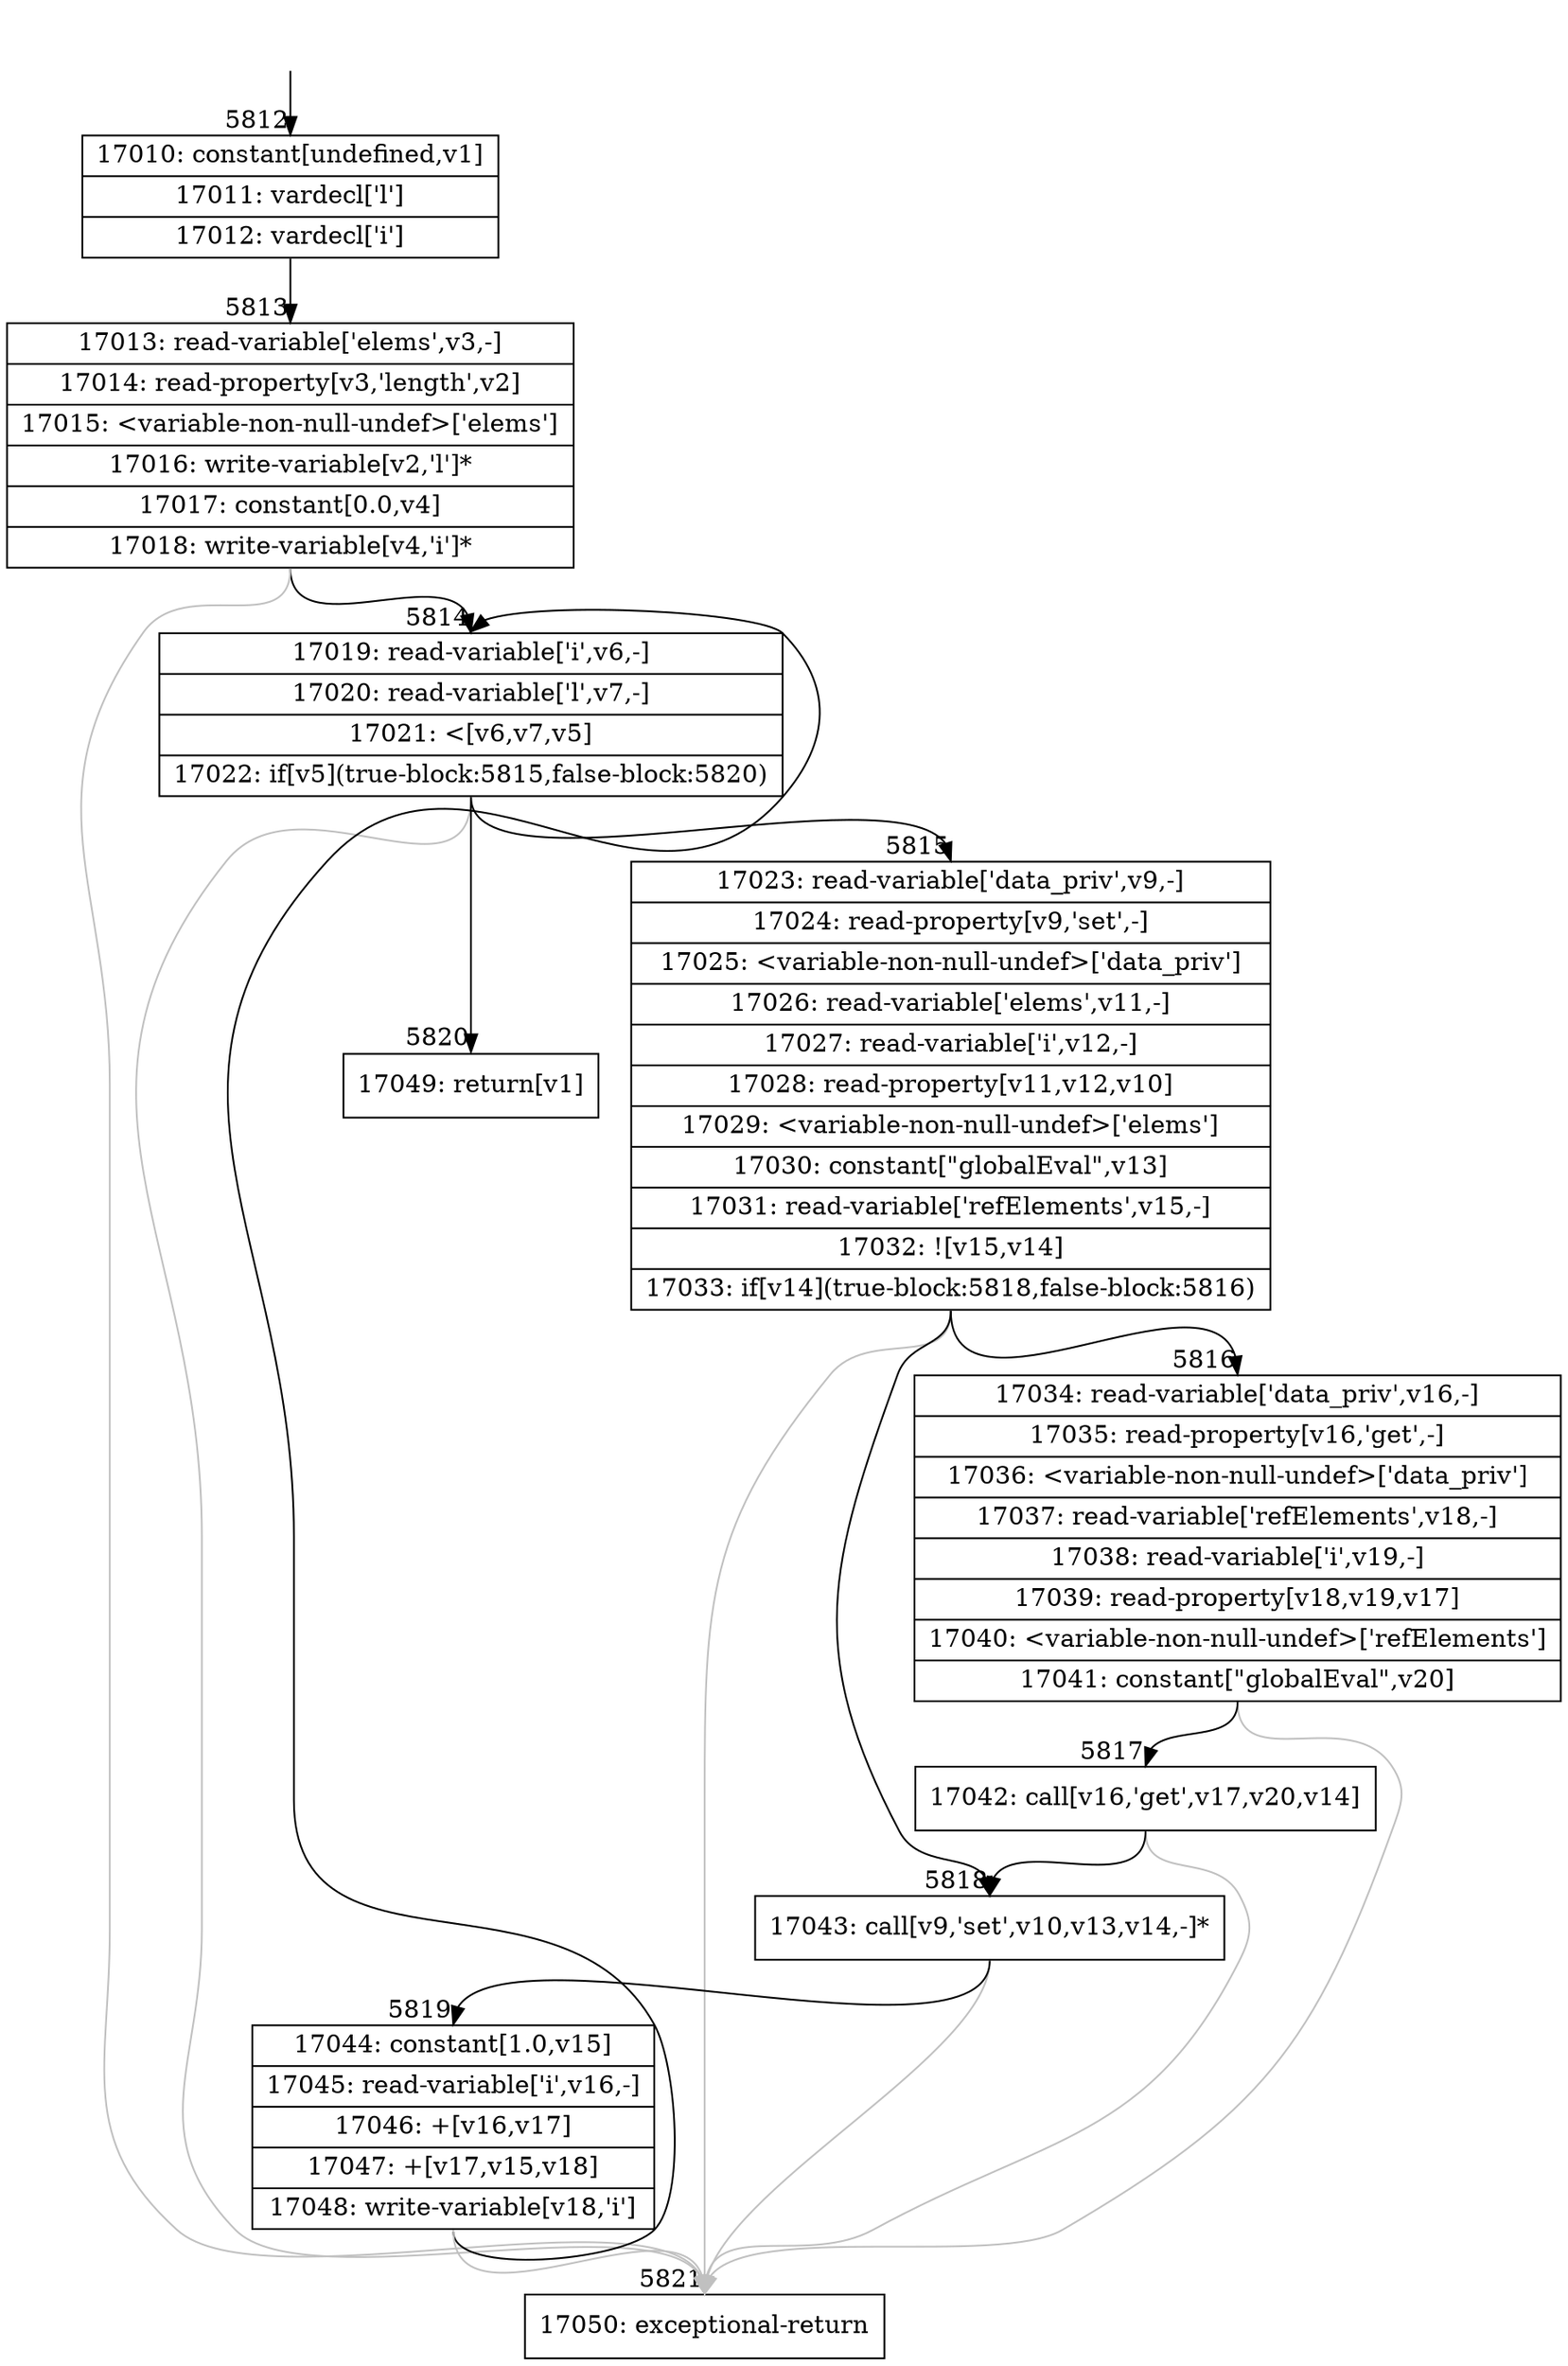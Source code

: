 digraph {
rankdir="TD"
BB_entry378[shape=none,label=""];
BB_entry378 -> BB5812 [tailport=s, headport=n, headlabel="    5812"]
BB5812 [shape=record label="{17010: constant[undefined,v1]|17011: vardecl['l']|17012: vardecl['i']}" ] 
BB5812 -> BB5813 [tailport=s, headport=n, headlabel="      5813"]
BB5813 [shape=record label="{17013: read-variable['elems',v3,-]|17014: read-property[v3,'length',v2]|17015: \<variable-non-null-undef\>['elems']|17016: write-variable[v2,'l']*|17017: constant[0.0,v4]|17018: write-variable[v4,'i']*}" ] 
BB5813 -> BB5814 [tailport=s, headport=n, headlabel="      5814"]
BB5813 -> BB5821 [tailport=s, headport=n, color=gray, headlabel="      5821"]
BB5814 [shape=record label="{17019: read-variable['i',v6,-]|17020: read-variable['l',v7,-]|17021: \<[v6,v7,v5]|17022: if[v5](true-block:5815,false-block:5820)}" ] 
BB5814 -> BB5815 [tailport=s, headport=n, headlabel="      5815"]
BB5814 -> BB5820 [tailport=s, headport=n, headlabel="      5820"]
BB5814 -> BB5821 [tailport=s, headport=n, color=gray]
BB5815 [shape=record label="{17023: read-variable['data_priv',v9,-]|17024: read-property[v9,'set',-]|17025: \<variable-non-null-undef\>['data_priv']|17026: read-variable['elems',v11,-]|17027: read-variable['i',v12,-]|17028: read-property[v11,v12,v10]|17029: \<variable-non-null-undef\>['elems']|17030: constant[\"globalEval\",v13]|17031: read-variable['refElements',v15,-]|17032: ![v15,v14]|17033: if[v14](true-block:5818,false-block:5816)}" ] 
BB5815 -> BB5818 [tailport=s, headport=n, headlabel="      5818"]
BB5815 -> BB5816 [tailport=s, headport=n, headlabel="      5816"]
BB5815 -> BB5821 [tailport=s, headport=n, color=gray]
BB5816 [shape=record label="{17034: read-variable['data_priv',v16,-]|17035: read-property[v16,'get',-]|17036: \<variable-non-null-undef\>['data_priv']|17037: read-variable['refElements',v18,-]|17038: read-variable['i',v19,-]|17039: read-property[v18,v19,v17]|17040: \<variable-non-null-undef\>['refElements']|17041: constant[\"globalEval\",v20]}" ] 
BB5816 -> BB5817 [tailport=s, headport=n, headlabel="      5817"]
BB5816 -> BB5821 [tailport=s, headport=n, color=gray]
BB5817 [shape=record label="{17042: call[v16,'get',v17,v20,v14]}" ] 
BB5817 -> BB5818 [tailport=s, headport=n]
BB5817 -> BB5821 [tailport=s, headport=n, color=gray]
BB5818 [shape=record label="{17043: call[v9,'set',v10,v13,v14,-]*}" ] 
BB5818 -> BB5819 [tailport=s, headport=n, headlabel="      5819"]
BB5818 -> BB5821 [tailport=s, headport=n, color=gray]
BB5819 [shape=record label="{17044: constant[1.0,v15]|17045: read-variable['i',v16,-]|17046: +[v16,v17]|17047: +[v17,v15,v18]|17048: write-variable[v18,'i']}" ] 
BB5819 -> BB5814 [tailport=s, headport=n]
BB5819 -> BB5821 [tailport=s, headport=n, color=gray]
BB5820 [shape=record label="{17049: return[v1]}" ] 
BB5821 [shape=record label="{17050: exceptional-return}" ] 
}
